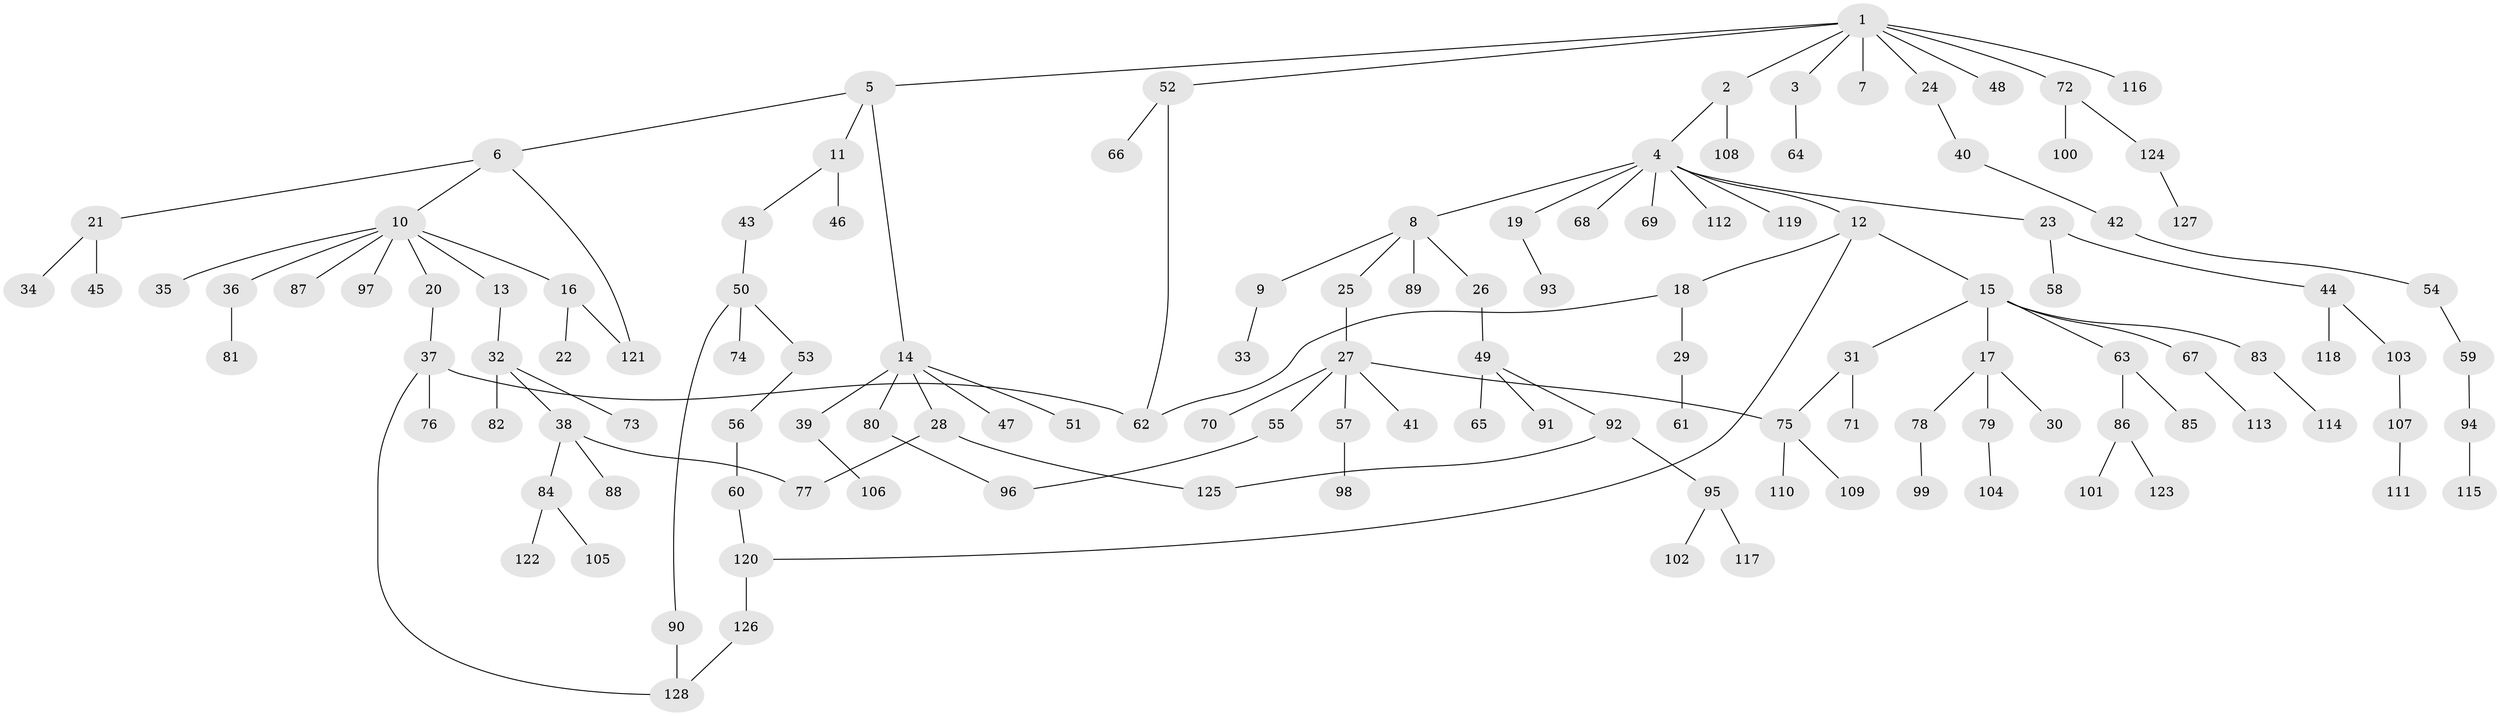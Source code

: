 // Generated by graph-tools (version 1.1) at 2025/43/03/09/25 04:43:00]
// undirected, 128 vertices, 137 edges
graph export_dot {
graph [start="1"]
  node [color=gray90,style=filled];
  1;
  2;
  3;
  4;
  5;
  6;
  7;
  8;
  9;
  10;
  11;
  12;
  13;
  14;
  15;
  16;
  17;
  18;
  19;
  20;
  21;
  22;
  23;
  24;
  25;
  26;
  27;
  28;
  29;
  30;
  31;
  32;
  33;
  34;
  35;
  36;
  37;
  38;
  39;
  40;
  41;
  42;
  43;
  44;
  45;
  46;
  47;
  48;
  49;
  50;
  51;
  52;
  53;
  54;
  55;
  56;
  57;
  58;
  59;
  60;
  61;
  62;
  63;
  64;
  65;
  66;
  67;
  68;
  69;
  70;
  71;
  72;
  73;
  74;
  75;
  76;
  77;
  78;
  79;
  80;
  81;
  82;
  83;
  84;
  85;
  86;
  87;
  88;
  89;
  90;
  91;
  92;
  93;
  94;
  95;
  96;
  97;
  98;
  99;
  100;
  101;
  102;
  103;
  104;
  105;
  106;
  107;
  108;
  109;
  110;
  111;
  112;
  113;
  114;
  115;
  116;
  117;
  118;
  119;
  120;
  121;
  122;
  123;
  124;
  125;
  126;
  127;
  128;
  1 -- 2;
  1 -- 3;
  1 -- 5;
  1 -- 7;
  1 -- 24;
  1 -- 48;
  1 -- 52;
  1 -- 72;
  1 -- 116;
  2 -- 4;
  2 -- 108;
  3 -- 64;
  4 -- 8;
  4 -- 12;
  4 -- 19;
  4 -- 23;
  4 -- 68;
  4 -- 69;
  4 -- 112;
  4 -- 119;
  5 -- 6;
  5 -- 11;
  5 -- 14;
  6 -- 10;
  6 -- 21;
  6 -- 121;
  8 -- 9;
  8 -- 25;
  8 -- 26;
  8 -- 89;
  9 -- 33;
  10 -- 13;
  10 -- 16;
  10 -- 20;
  10 -- 35;
  10 -- 36;
  10 -- 87;
  10 -- 97;
  11 -- 43;
  11 -- 46;
  12 -- 15;
  12 -- 18;
  12 -- 120;
  13 -- 32;
  14 -- 28;
  14 -- 39;
  14 -- 47;
  14 -- 51;
  14 -- 80;
  15 -- 17;
  15 -- 31;
  15 -- 63;
  15 -- 67;
  15 -- 83;
  16 -- 22;
  16 -- 121;
  17 -- 30;
  17 -- 78;
  17 -- 79;
  18 -- 29;
  18 -- 62;
  19 -- 93;
  20 -- 37;
  21 -- 34;
  21 -- 45;
  23 -- 44;
  23 -- 58;
  24 -- 40;
  25 -- 27;
  26 -- 49;
  27 -- 41;
  27 -- 55;
  27 -- 57;
  27 -- 70;
  27 -- 75;
  28 -- 125;
  28 -- 77;
  29 -- 61;
  31 -- 71;
  31 -- 75;
  32 -- 38;
  32 -- 73;
  32 -- 82;
  36 -- 81;
  37 -- 76;
  37 -- 128;
  37 -- 62;
  38 -- 77;
  38 -- 84;
  38 -- 88;
  39 -- 106;
  40 -- 42;
  42 -- 54;
  43 -- 50;
  44 -- 103;
  44 -- 118;
  49 -- 65;
  49 -- 91;
  49 -- 92;
  50 -- 53;
  50 -- 74;
  50 -- 90;
  52 -- 66;
  52 -- 62;
  53 -- 56;
  54 -- 59;
  55 -- 96;
  56 -- 60;
  57 -- 98;
  59 -- 94;
  60 -- 120;
  63 -- 85;
  63 -- 86;
  67 -- 113;
  72 -- 100;
  72 -- 124;
  75 -- 109;
  75 -- 110;
  78 -- 99;
  79 -- 104;
  80 -- 96;
  83 -- 114;
  84 -- 105;
  84 -- 122;
  86 -- 101;
  86 -- 123;
  90 -- 128;
  92 -- 95;
  92 -- 125;
  94 -- 115;
  95 -- 102;
  95 -- 117;
  103 -- 107;
  107 -- 111;
  120 -- 126;
  124 -- 127;
  126 -- 128;
}
